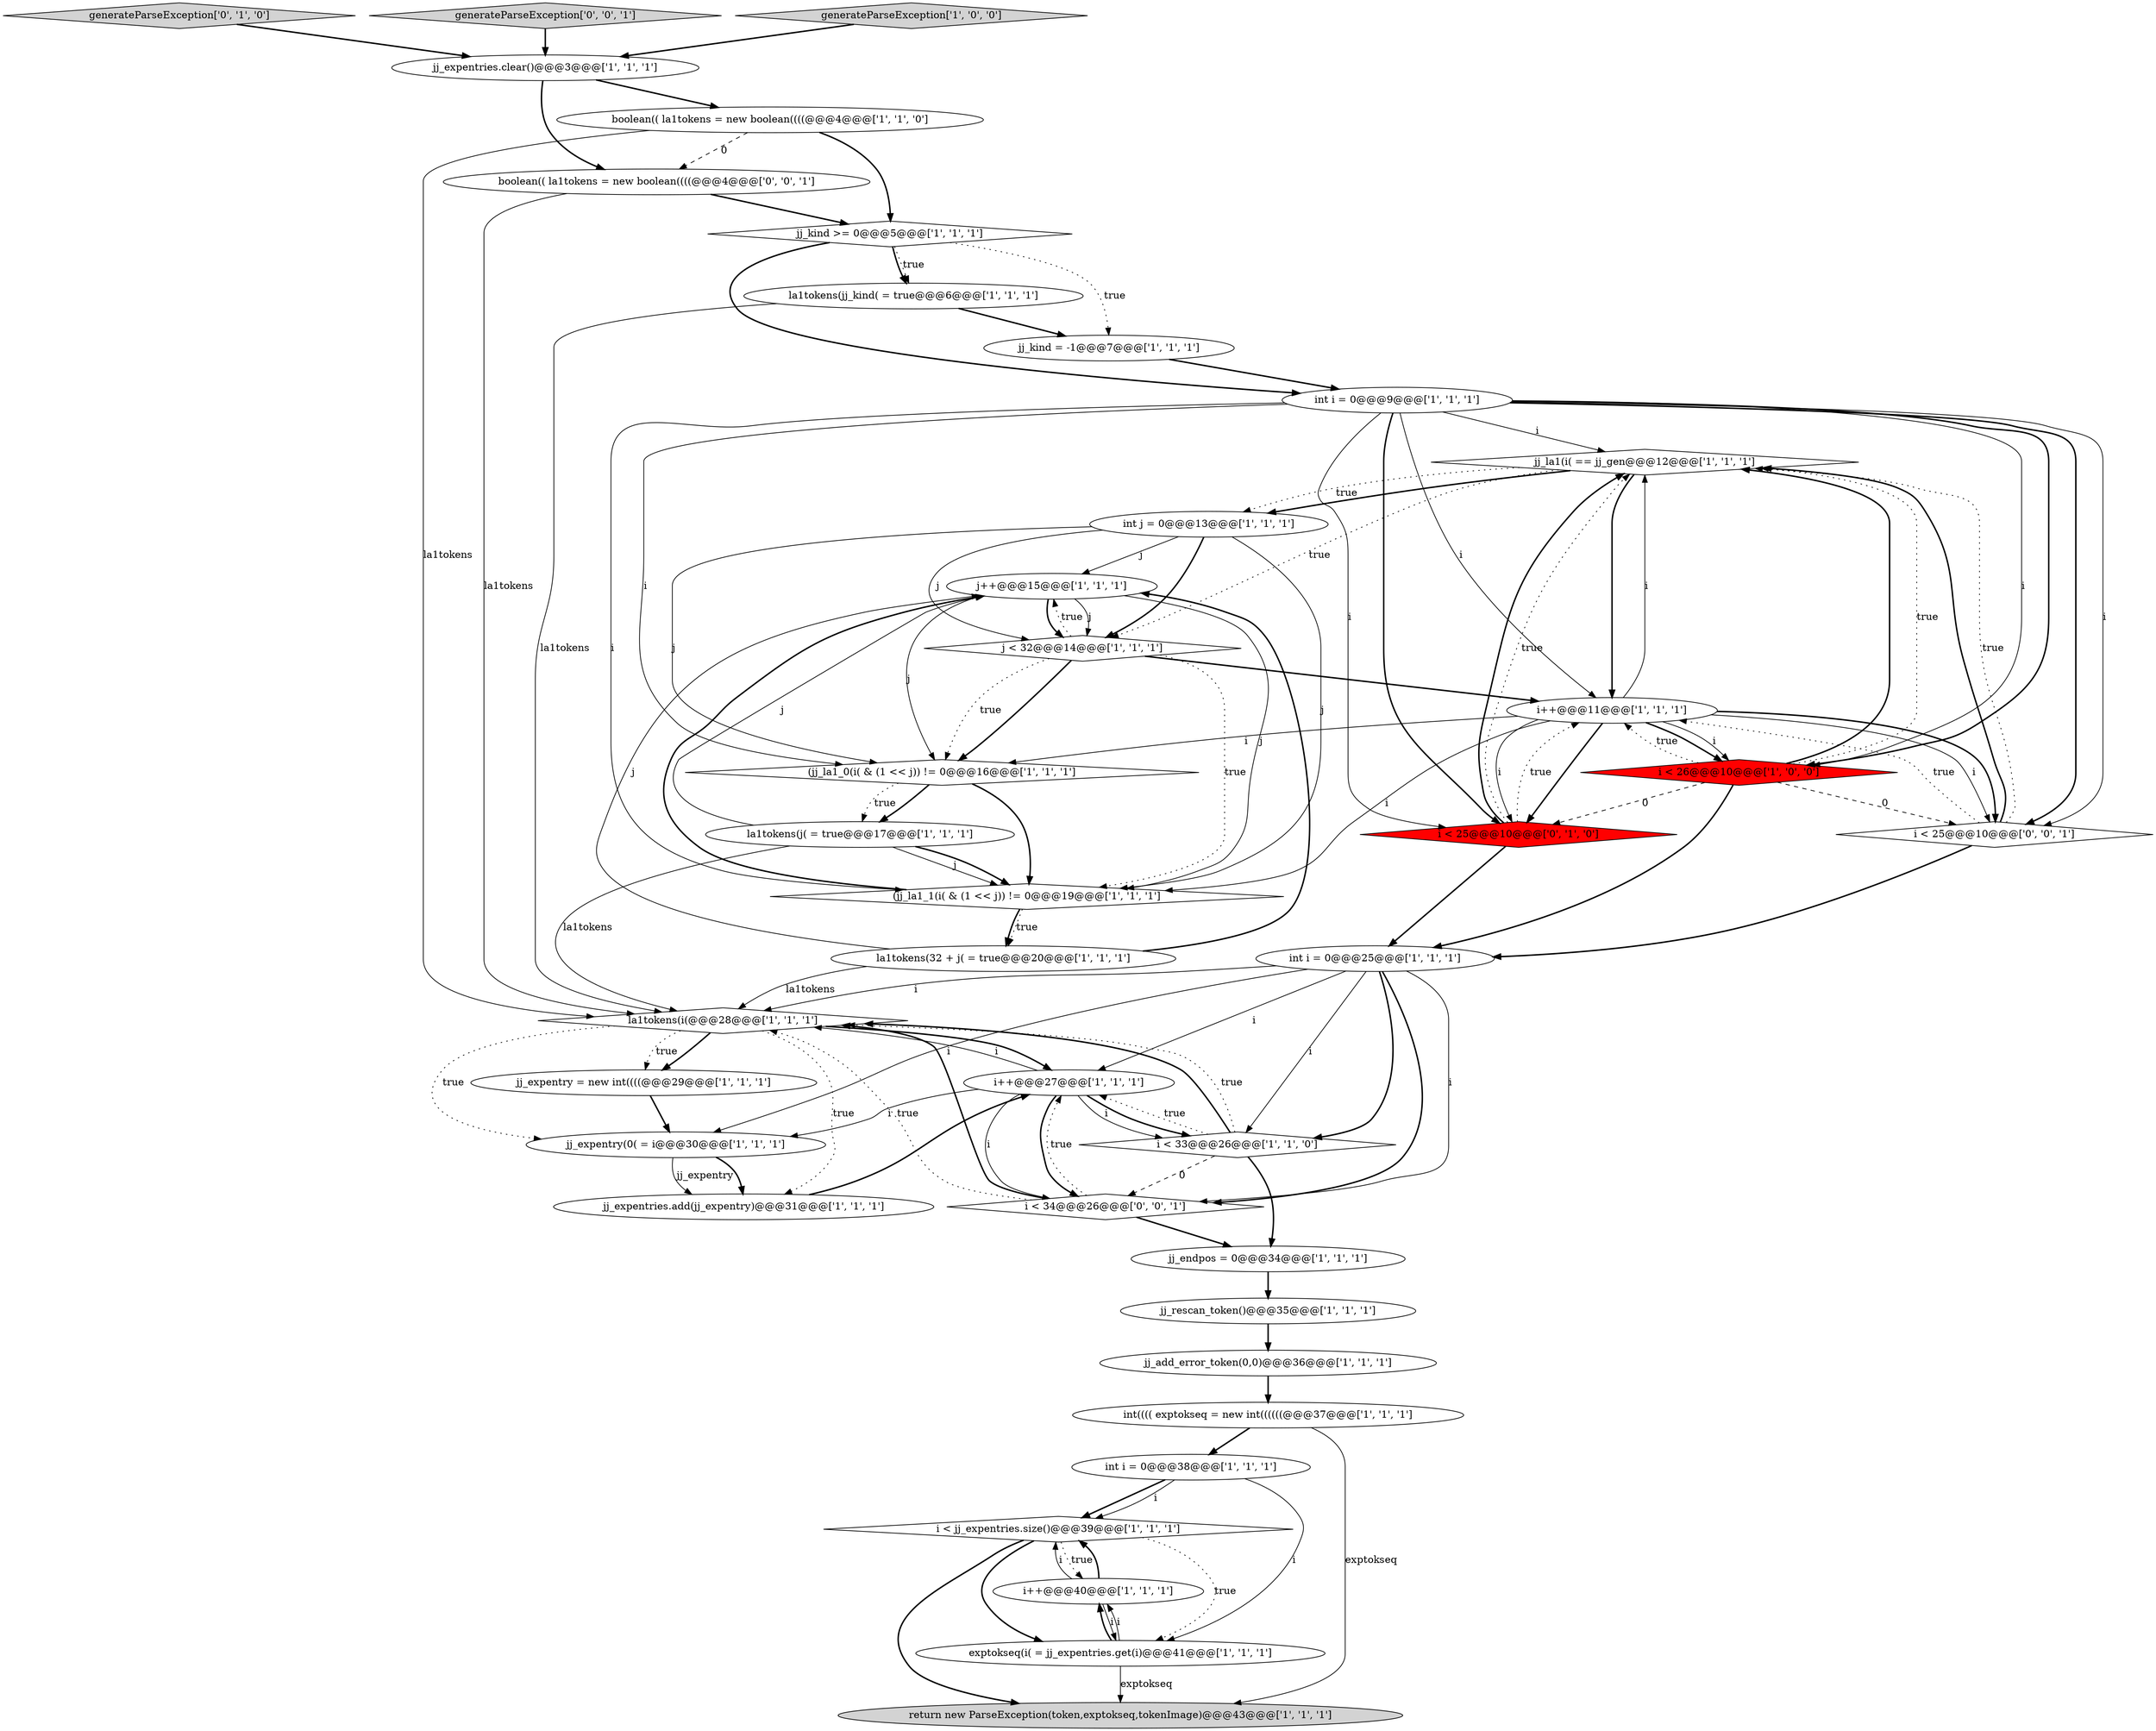 digraph {
10 [style = filled, label = "jj_expentries.clear()@@@3@@@['1', '1', '1']", fillcolor = white, shape = ellipse image = "AAA0AAABBB1BBB"];
34 [style = filled, label = "generateParseException['0', '1', '0']", fillcolor = lightgray, shape = diamond image = "AAA0AAABBB2BBB"];
13 [style = filled, label = "i++@@@40@@@['1', '1', '1']", fillcolor = white, shape = ellipse image = "AAA0AAABBB1BBB"];
5 [style = filled, label = "j++@@@15@@@['1', '1', '1']", fillcolor = white, shape = ellipse image = "AAA0AAABBB1BBB"];
4 [style = filled, label = "i++@@@27@@@['1', '1', '1']", fillcolor = white, shape = ellipse image = "AAA0AAABBB1BBB"];
25 [style = filled, label = "jj_kind >= 0@@@5@@@['1', '1', '1']", fillcolor = white, shape = diamond image = "AAA0AAABBB1BBB"];
16 [style = filled, label = "jj_la1(i( == jj_gen@@@12@@@['1', '1', '1']", fillcolor = white, shape = diamond image = "AAA0AAABBB1BBB"];
1 [style = filled, label = "i < 33@@@26@@@['1', '1', '0']", fillcolor = white, shape = diamond image = "AAA0AAABBB1BBB"];
19 [style = filled, label = "la1tokens(i(@@@28@@@['1', '1', '1']", fillcolor = white, shape = diamond image = "AAA0AAABBB1BBB"];
6 [style = filled, label = "boolean(( la1tokens = new boolean((((@@@4@@@['1', '1', '0']", fillcolor = white, shape = ellipse image = "AAA0AAABBB1BBB"];
28 [style = filled, label = "jj_expentries.add(jj_expentry)@@@31@@@['1', '1', '1']", fillcolor = white, shape = ellipse image = "AAA0AAABBB1BBB"];
36 [style = filled, label = "boolean(( la1tokens = new boolean((((@@@4@@@['0', '0', '1']", fillcolor = white, shape = ellipse image = "AAA0AAABBB3BBB"];
26 [style = filled, label = "int j = 0@@@13@@@['1', '1', '1']", fillcolor = white, shape = ellipse image = "AAA0AAABBB1BBB"];
30 [style = filled, label = "jj_rescan_token()@@@35@@@['1', '1', '1']", fillcolor = white, shape = ellipse image = "AAA0AAABBB1BBB"];
38 [style = filled, label = "generateParseException['0', '0', '1']", fillcolor = lightgray, shape = diamond image = "AAA0AAABBB3BBB"];
27 [style = filled, label = "i < 26@@@10@@@['1', '0', '0']", fillcolor = red, shape = diamond image = "AAA1AAABBB1BBB"];
37 [style = filled, label = "i < 25@@@10@@@['0', '0', '1']", fillcolor = white, shape = diamond image = "AAA0AAABBB3BBB"];
35 [style = filled, label = "i < 34@@@26@@@['0', '0', '1']", fillcolor = white, shape = diamond image = "AAA0AAABBB3BBB"];
9 [style = filled, label = "la1tokens(j( = true@@@17@@@['1', '1', '1']", fillcolor = white, shape = ellipse image = "AAA0AAABBB1BBB"];
33 [style = filled, label = "i < 25@@@10@@@['0', '1', '0']", fillcolor = red, shape = diamond image = "AAA1AAABBB2BBB"];
17 [style = filled, label = "j < 32@@@14@@@['1', '1', '1']", fillcolor = white, shape = diamond image = "AAA0AAABBB1BBB"];
0 [style = filled, label = "(jj_la1_1(i( & (1 << j)) != 0@@@19@@@['1', '1', '1']", fillcolor = white, shape = diamond image = "AAA0AAABBB1BBB"];
31 [style = filled, label = "jj_add_error_token(0,0)@@@36@@@['1', '1', '1']", fillcolor = white, shape = ellipse image = "AAA0AAABBB1BBB"];
8 [style = filled, label = "int i = 0@@@38@@@['1', '1', '1']", fillcolor = white, shape = ellipse image = "AAA0AAABBB1BBB"];
21 [style = filled, label = "jj_kind = -1@@@7@@@['1', '1', '1']", fillcolor = white, shape = ellipse image = "AAA0AAABBB1BBB"];
24 [style = filled, label = "generateParseException['1', '0', '0']", fillcolor = lightgray, shape = diamond image = "AAA0AAABBB1BBB"];
18 [style = filled, label = "la1tokens(32 + j( = true@@@20@@@['1', '1', '1']", fillcolor = white, shape = ellipse image = "AAA0AAABBB1BBB"];
3 [style = filled, label = "int i = 0@@@25@@@['1', '1', '1']", fillcolor = white, shape = ellipse image = "AAA0AAABBB1BBB"];
29 [style = filled, label = "jj_expentry(0( = i@@@30@@@['1', '1', '1']", fillcolor = white, shape = ellipse image = "AAA0AAABBB1BBB"];
22 [style = filled, label = "int i = 0@@@9@@@['1', '1', '1']", fillcolor = white, shape = ellipse image = "AAA0AAABBB1BBB"];
7 [style = filled, label = "i++@@@11@@@['1', '1', '1']", fillcolor = white, shape = ellipse image = "AAA0AAABBB1BBB"];
11 [style = filled, label = "i < jj_expentries.size()@@@39@@@['1', '1', '1']", fillcolor = white, shape = diamond image = "AAA0AAABBB1BBB"];
15 [style = filled, label = "int(((( exptokseq = new int((((((@@@37@@@['1', '1', '1']", fillcolor = white, shape = ellipse image = "AAA0AAABBB1BBB"];
32 [style = filled, label = "return new ParseException(token,exptokseq,tokenImage)@@@43@@@['1', '1', '1']", fillcolor = lightgray, shape = ellipse image = "AAA0AAABBB1BBB"];
12 [style = filled, label = "jj_expentry = new int((((@@@29@@@['1', '1', '1']", fillcolor = white, shape = ellipse image = "AAA0AAABBB1BBB"];
2 [style = filled, label = "exptokseq(i( = jj_expentries.get(i)@@@41@@@['1', '1', '1']", fillcolor = white, shape = ellipse image = "AAA0AAABBB1BBB"];
23 [style = filled, label = "la1tokens(jj_kind( = true@@@6@@@['1', '1', '1']", fillcolor = white, shape = ellipse image = "AAA0AAABBB1BBB"];
14 [style = filled, label = "jj_endpos = 0@@@34@@@['1', '1', '1']", fillcolor = white, shape = ellipse image = "AAA0AAABBB1BBB"];
20 [style = filled, label = "(jj_la1_0(i( & (1 << j)) != 0@@@16@@@['1', '1', '1']", fillcolor = white, shape = diamond image = "AAA0AAABBB1BBB"];
29->28 [style = solid, label="jj_expentry"];
25->22 [style = bold, label=""];
20->9 [style = bold, label=""];
5->17 [style = solid, label="j"];
22->37 [style = bold, label=""];
16->17 [style = dotted, label="true"];
20->0 [style = bold, label=""];
16->7 [style = bold, label=""];
4->29 [style = solid, label="i"];
4->1 [style = solid, label="i"];
18->5 [style = solid, label="j"];
35->19 [style = dotted, label="true"];
26->0 [style = solid, label="j"];
7->16 [style = solid, label="i"];
22->0 [style = solid, label="i"];
37->3 [style = bold, label=""];
3->4 [style = solid, label="i"];
3->35 [style = bold, label=""];
11->2 [style = dotted, label="true"];
6->36 [style = dashed, label="0"];
33->16 [style = dotted, label="true"];
22->16 [style = solid, label="i"];
8->11 [style = bold, label=""];
8->2 [style = solid, label="i"];
25->21 [style = dotted, label="true"];
17->20 [style = bold, label=""];
24->10 [style = bold, label=""];
17->20 [style = dotted, label="true"];
8->11 [style = solid, label="i"];
22->33 [style = bold, label=""];
33->16 [style = bold, label=""];
14->30 [style = bold, label=""];
33->3 [style = bold, label=""];
37->7 [style = dotted, label="true"];
26->17 [style = bold, label=""];
19->12 [style = bold, label=""];
2->32 [style = solid, label="exptokseq"];
7->33 [style = solid, label="i"];
16->26 [style = bold, label=""];
7->37 [style = bold, label=""];
1->4 [style = dotted, label="true"];
11->13 [style = dotted, label="true"];
27->16 [style = bold, label=""];
5->17 [style = bold, label=""];
13->11 [style = bold, label=""];
3->29 [style = solid, label="i"];
22->27 [style = solid, label="i"];
7->33 [style = bold, label=""];
36->25 [style = bold, label=""];
9->5 [style = solid, label="j"];
12->29 [style = bold, label=""];
19->29 [style = dotted, label="true"];
21->22 [style = bold, label=""];
4->19 [style = solid, label="i"];
7->27 [style = solid, label="i"];
9->0 [style = solid, label="j"];
25->23 [style = dotted, label="true"];
1->19 [style = bold, label=""];
9->19 [style = solid, label="la1tokens"];
37->16 [style = bold, label=""];
22->33 [style = solid, label="i"];
1->35 [style = dashed, label="0"];
20->9 [style = dotted, label="true"];
3->1 [style = bold, label=""];
0->18 [style = dotted, label="true"];
6->25 [style = bold, label=""];
3->19 [style = solid, label="i"];
19->12 [style = dotted, label="true"];
11->32 [style = bold, label=""];
2->13 [style = solid, label="i"];
5->0 [style = solid, label="j"];
35->14 [style = bold, label=""];
10->6 [style = bold, label=""];
1->19 [style = dotted, label="true"];
27->37 [style = dashed, label="0"];
19->28 [style = dotted, label="true"];
13->2 [style = solid, label="i"];
30->31 [style = bold, label=""];
4->35 [style = solid, label="i"];
15->32 [style = solid, label="exptokseq"];
0->18 [style = bold, label=""];
4->1 [style = bold, label=""];
3->35 [style = solid, label="i"];
27->33 [style = dashed, label="0"];
15->8 [style = bold, label=""];
22->37 [style = solid, label="i"];
37->16 [style = dotted, label="true"];
0->5 [style = bold, label=""];
33->7 [style = dotted, label="true"];
23->19 [style = solid, label="la1tokens"];
27->16 [style = dotted, label="true"];
35->4 [style = dotted, label="true"];
36->19 [style = solid, label="la1tokens"];
4->35 [style = bold, label=""];
17->0 [style = dotted, label="true"];
26->20 [style = solid, label="j"];
9->0 [style = bold, label=""];
38->10 [style = bold, label=""];
7->20 [style = solid, label="i"];
25->23 [style = bold, label=""];
27->3 [style = bold, label=""];
35->19 [style = bold, label=""];
7->0 [style = solid, label="i"];
3->1 [style = solid, label="i"];
34->10 [style = bold, label=""];
31->15 [style = bold, label=""];
11->2 [style = bold, label=""];
10->36 [style = bold, label=""];
2->13 [style = bold, label=""];
22->20 [style = solid, label="i"];
29->28 [style = bold, label=""];
17->7 [style = bold, label=""];
16->26 [style = dotted, label="true"];
18->19 [style = solid, label="la1tokens"];
13->11 [style = solid, label="i"];
27->7 [style = dotted, label="true"];
26->5 [style = solid, label="j"];
23->21 [style = bold, label=""];
22->27 [style = bold, label=""];
18->5 [style = bold, label=""];
7->27 [style = bold, label=""];
1->14 [style = bold, label=""];
5->20 [style = solid, label="j"];
19->4 [style = bold, label=""];
22->7 [style = solid, label="i"];
26->17 [style = solid, label="j"];
7->37 [style = solid, label="i"];
28->4 [style = bold, label=""];
17->5 [style = dotted, label="true"];
6->19 [style = solid, label="la1tokens"];
}
